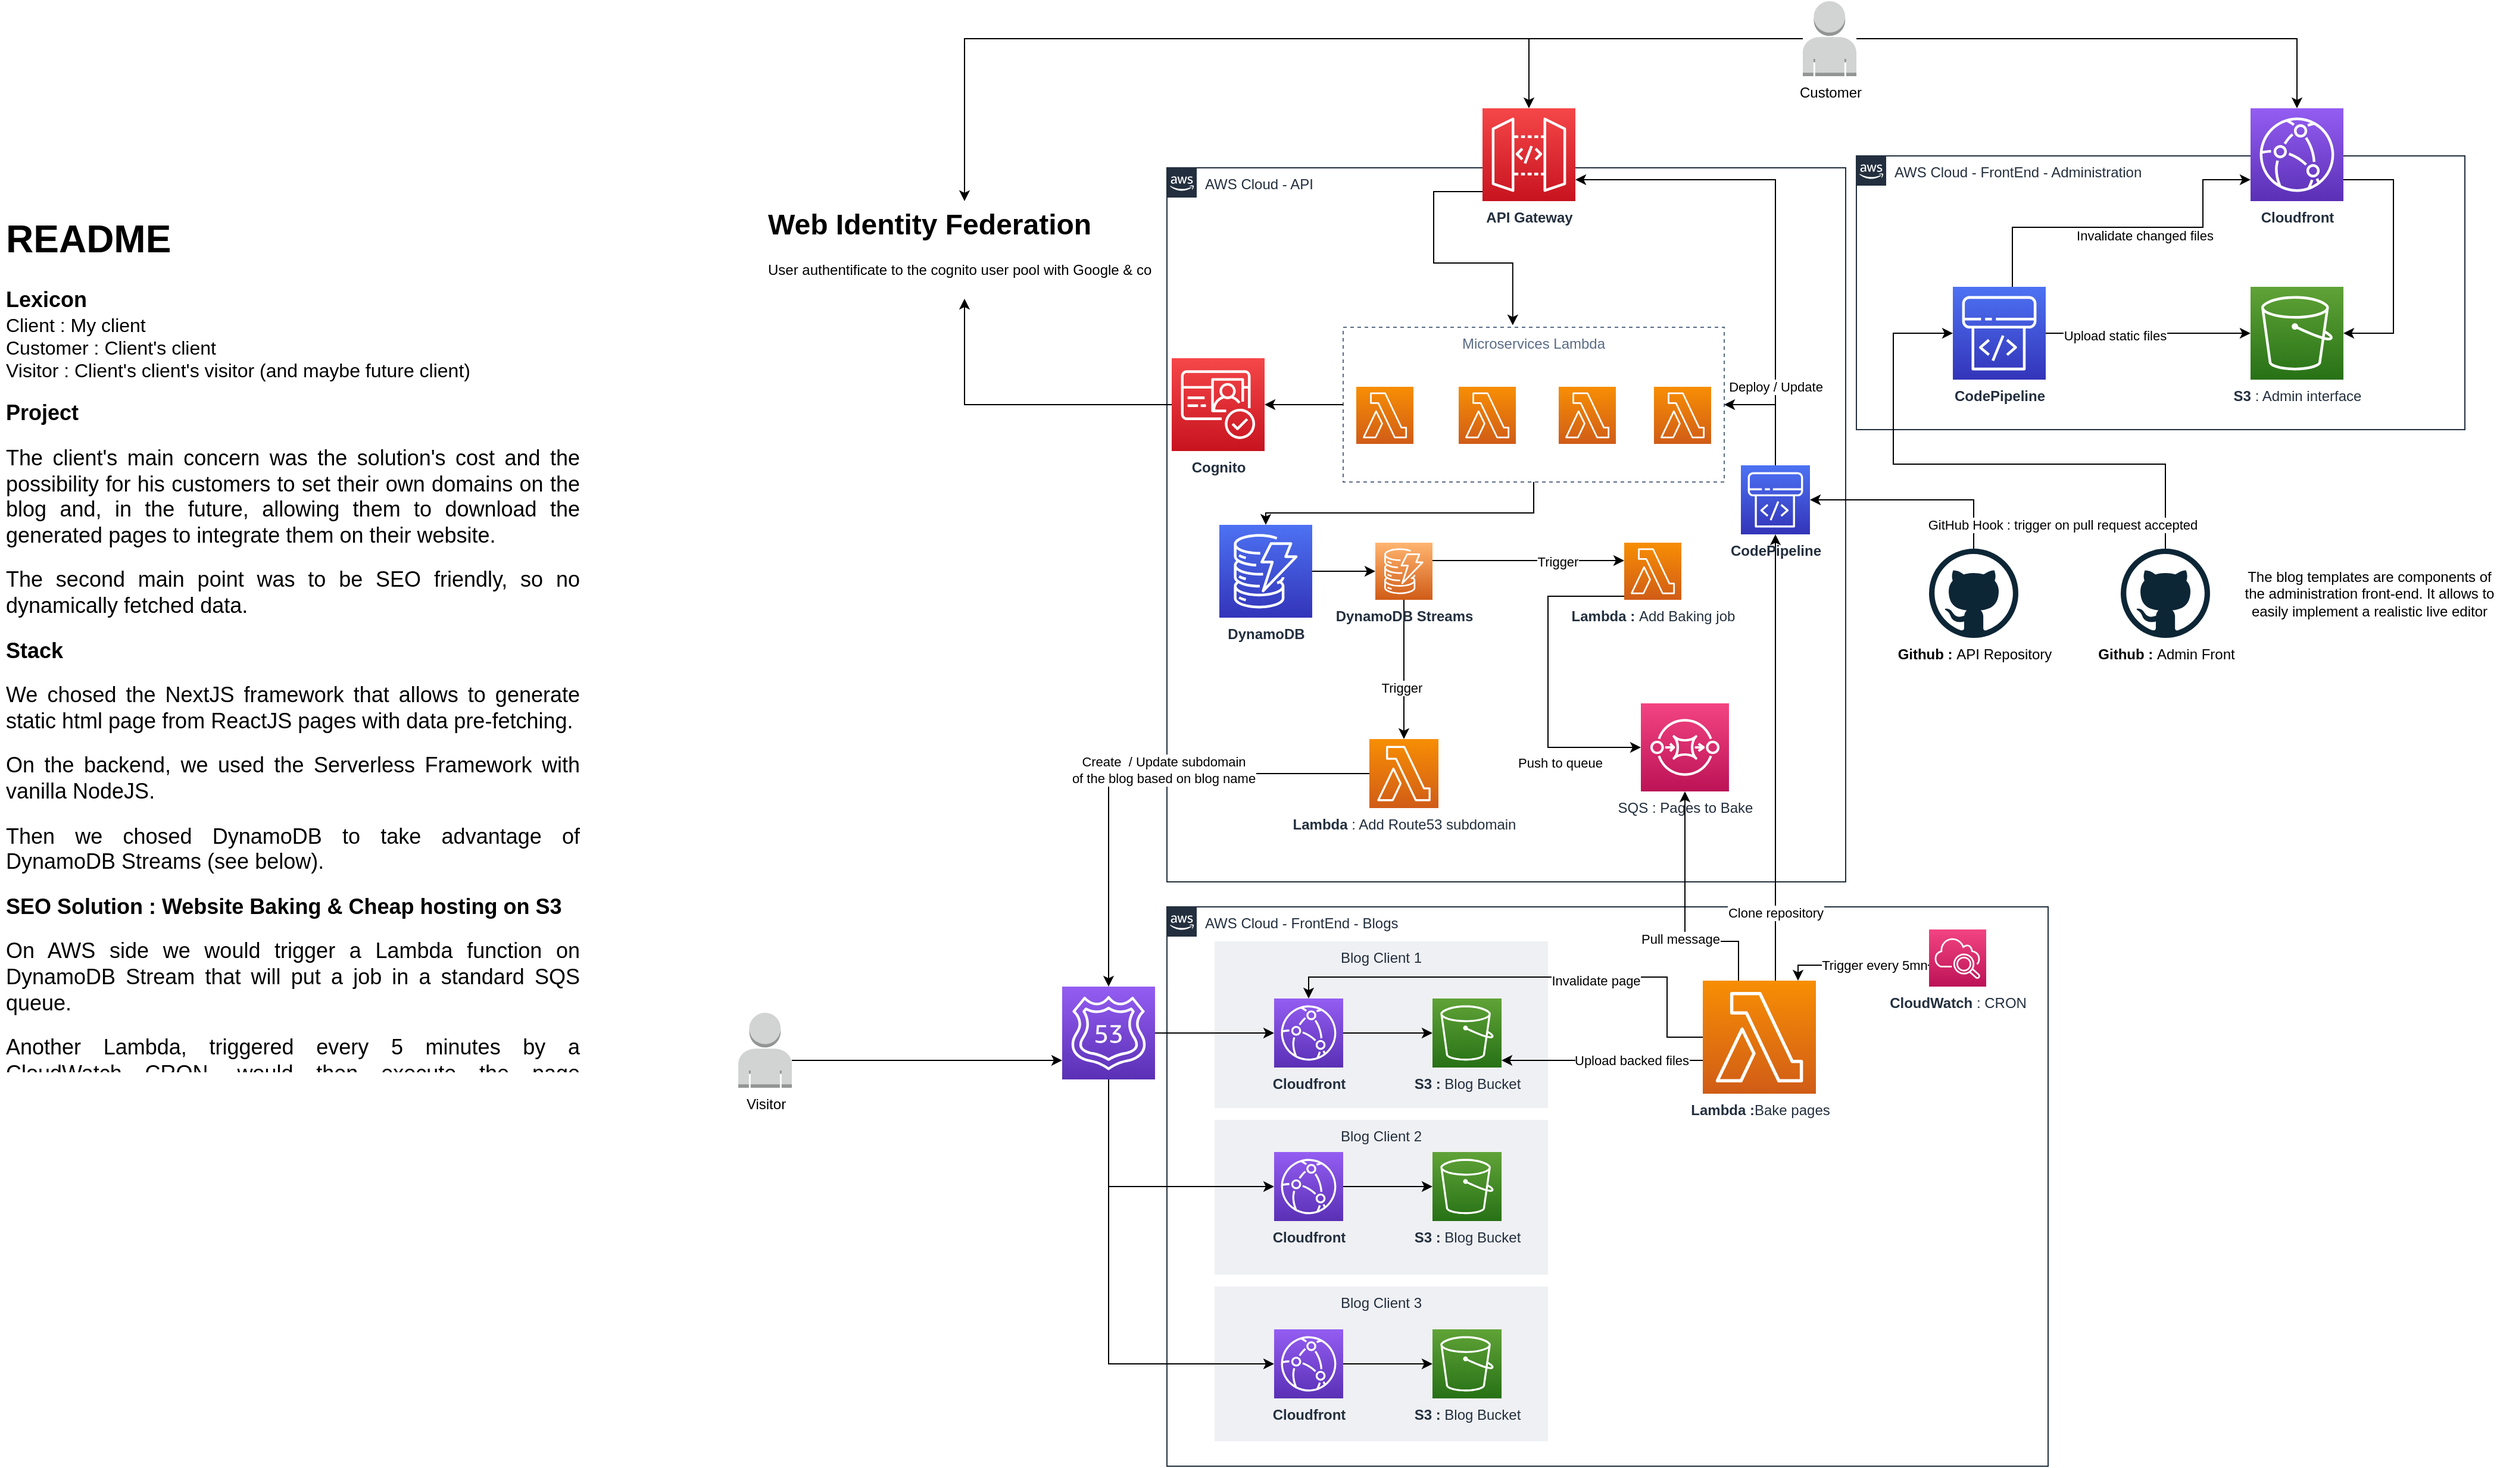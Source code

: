 <mxfile version="13.10.4" type="github">
  <diagram id="Ht1M8jgEwFfnCIfOTk4-" name="Page-1">
    <mxGraphModel dx="2240" dy="573" grid="1" gridSize="10" guides="1" tooltips="1" connect="1" arrows="1" fold="1" page="1" pageScale="1" pageWidth="1169" pageHeight="827" math="0" shadow="0">
      <root>
        <mxCell id="0" />
        <mxCell id="1" parent="0" />
        <mxCell id="oRE_mYbqo-P45fYyQHj--4" value="AWS Cloud - FrontEnd - Blogs" style="points=[[0,0],[0.25,0],[0.5,0],[0.75,0],[1,0],[1,0.25],[1,0.5],[1,0.75],[1,1],[0.75,1],[0.5,1],[0.25,1],[0,1],[0,0.75],[0,0.5],[0,0.25]];outlineConnect=0;gradientColor=none;html=1;whiteSpace=wrap;fontSize=12;fontStyle=0;shape=mxgraph.aws4.group;grIcon=mxgraph.aws4.group_aws_cloud_alt;strokeColor=#232F3E;fillColor=none;verticalAlign=top;align=left;spacingLeft=30;fontColor=#232F3E;dashed=0;" vertex="1" parent="1">
          <mxGeometry x="590" y="771" width="740" height="470" as="geometry" />
        </mxCell>
        <mxCell id="oRE_mYbqo-P45fYyQHj--59" value="Blog Client 1" style="fillColor=#EFF0F3;strokeColor=none;dashed=0;verticalAlign=top;fontStyle=0;fontColor=#232F3D;" vertex="1" parent="1">
          <mxGeometry x="630" y="800" width="280" height="140" as="geometry" />
        </mxCell>
        <mxCell id="oRE_mYbqo-P45fYyQHj--61" value="Blog Client 2" style="fillColor=#EFF0F3;strokeColor=none;dashed=0;verticalAlign=top;fontStyle=0;fontColor=#232F3D;" vertex="1" parent="1">
          <mxGeometry x="630" y="950" width="280" height="130" as="geometry" />
        </mxCell>
        <mxCell id="oRE_mYbqo-P45fYyQHj--62" value="Blog Client 3" style="fillColor=#EFF0F3;strokeColor=none;dashed=0;verticalAlign=top;fontStyle=0;fontColor=#232F3D;" vertex="1" parent="1">
          <mxGeometry x="630" y="1090" width="280" height="130" as="geometry" />
        </mxCell>
        <mxCell id="oRE_mYbqo-P45fYyQHj--1" value="&lt;h1 align=&quot;justify&quot;&gt;README&lt;/h1&gt;&lt;div&gt;&lt;font style=&quot;font-size: 18px&quot;&gt;&lt;b&gt;Lexicon&lt;/b&gt;&lt;/font&gt;&lt;/div&gt;&lt;div&gt;&lt;font size=&quot;3&quot;&gt;Client : My client&lt;/font&gt;&lt;/div&gt;&lt;div&gt;&lt;font size=&quot;3&quot;&gt;Customer : Client&#39;s client&lt;/font&gt;&lt;/div&gt;&lt;div&gt;&lt;font size=&quot;3&quot;&gt;Visitor : Client&#39;s client&#39;s visitor (and maybe future client)&lt;/font&gt;&lt;br&gt;&lt;/div&gt;&lt;p align=&quot;justify&quot;&gt;&lt;font style=&quot;font-size: 18px&quot;&gt;&lt;b&gt;Project&lt;/b&gt;&lt;br&gt;&lt;/font&gt;&lt;/p&gt;&lt;p align=&quot;justify&quot;&gt;&lt;font style=&quot;font-size: 18px&quot;&gt;The client&#39;s main concern was the solution&#39;s cost and the &lt;font style=&quot;font-size: 18px&quot;&gt;possibility for his customers to set their own domains on the blog and, in the future, allowing them to download the generated pages to integrate them on their website.&lt;/font&gt;&lt;/font&gt;&lt;/p&gt;&lt;p align=&quot;justify&quot;&gt;&lt;font style=&quot;font-size: 18px&quot;&gt;&lt;font style=&quot;font-size: 18px&quot;&gt;The second main point was to be SEO friendly, so no dynamically fetched data.&lt;br&gt;&lt;/font&gt;&lt;/font&gt;&lt;/p&gt;&lt;p align=&quot;justify&quot;&gt;&lt;b&gt;&lt;font style=&quot;font-size: 18px&quot;&gt;&lt;font style=&quot;font-size: 18px&quot;&gt;Stack&lt;br&gt;&lt;/font&gt;&lt;/font&gt;&lt;/b&gt;&lt;/p&gt;&lt;p align=&quot;justify&quot;&gt;&lt;font style=&quot;font-size: 18px&quot;&gt;&lt;font style=&quot;font-size: 18px&quot;&gt;We chosed the NextJS framework that allows to generate static html page from ReactJS pages with data pre-fetching. &lt;br&gt;&lt;/font&gt;&lt;/font&gt;&lt;/p&gt;&lt;p align=&quot;justify&quot;&gt;&lt;font style=&quot;font-size: 18px&quot;&gt;&lt;font style=&quot;font-size: 18px&quot;&gt;On the backend, we used the Serverless Framework with vanilla NodeJS. &lt;br&gt;&lt;/font&gt;&lt;/font&gt;&lt;/p&gt;&lt;p align=&quot;justify&quot;&gt;&lt;font style=&quot;font-size: 18px&quot;&gt;&lt;font style=&quot;font-size: 18px&quot;&gt;Then we chosed DynamoDB to take advantage of DynamoDB Streams (see below).&lt;br&gt;&lt;/font&gt;&lt;/font&gt;&lt;/p&gt;&lt;p align=&quot;justify&quot;&gt;&lt;font style=&quot;font-size: 18px&quot;&gt;&lt;font style=&quot;font-size: 18px&quot;&gt;&lt;b&gt;SEO Solution : Website Baking&lt;/b&gt; &lt;b&gt;&amp;amp; Cheap hosting on S3&lt;/b&gt;&lt;br&gt;&lt;/font&gt;&lt;/font&gt;&lt;/p&gt;&lt;p align=&quot;justify&quot;&gt;&lt;font style=&quot;font-size: 18px&quot;&gt;&lt;font style=&quot;font-size: 18px&quot;&gt;On AWS side we would trigger a Lambda function on DynamoDB Stream that will put a job in a standard SQS queue.&amp;nbsp; &lt;br&gt;&lt;/font&gt;&lt;/font&gt;&lt;/p&gt;&lt;p align=&quot;justify&quot;&gt;&lt;font style=&quot;font-size: 18px&quot;&gt;&lt;font style=&quot;font-size: 18px&quot;&gt;Another Lambda, triggered every 5 minutes by a CloudWatch CRON, would then execute the page compilation, upload on S3 the result and then invalidate CloudFront for the concerned page.&lt;br&gt;&lt;/font&gt;&lt;/font&gt;&lt;/p&gt;" style="text;html=1;strokeColor=none;fillColor=none;spacing=5;spacingTop=-20;whiteSpace=wrap;overflow=hidden;rounded=0;fontSize=16;" vertex="1" parent="1">
          <mxGeometry x="-390" y="180" width="490" height="730" as="geometry" />
        </mxCell>
        <mxCell id="oRE_mYbqo-P45fYyQHj--2" value="AWS Cloud - API" style="points=[[0,0],[0.25,0],[0.5,0],[0.75,0],[1,0],[1,0.25],[1,0.5],[1,0.75],[1,1],[0.75,1],[0.5,1],[0.25,1],[0,1],[0,0.75],[0,0.5],[0,0.25]];outlineConnect=0;gradientColor=none;html=1;whiteSpace=wrap;fontSize=12;fontStyle=0;shape=mxgraph.aws4.group;grIcon=mxgraph.aws4.group_aws_cloud_alt;strokeColor=#232F3E;fillColor=none;verticalAlign=top;align=left;spacingLeft=30;fontColor=#232F3E;dashed=0;" vertex="1" parent="1">
          <mxGeometry x="590" y="150" width="570" height="600" as="geometry" />
        </mxCell>
        <mxCell id="oRE_mYbqo-P45fYyQHj--5" value="AWS Cloud - FrontEnd - Administration" style="points=[[0,0],[0.25,0],[0.5,0],[0.75,0],[1,0],[1,0.25],[1,0.5],[1,0.75],[1,1],[0.75,1],[0.5,1],[0.25,1],[0,1],[0,0.75],[0,0.5],[0,0.25]];outlineConnect=0;gradientColor=none;html=1;whiteSpace=wrap;fontSize=12;fontStyle=0;shape=mxgraph.aws4.group;grIcon=mxgraph.aws4.group_aws_cloud_alt;strokeColor=#232F3E;fillColor=none;verticalAlign=top;align=left;spacingLeft=30;fontColor=#232F3E;dashed=0;" vertex="1" parent="1">
          <mxGeometry x="1169" y="140" width="511" height="230" as="geometry" />
        </mxCell>
        <mxCell id="oRE_mYbqo-P45fYyQHj--25" style="edgeStyle=orthogonalEdgeStyle;rounded=0;orthogonalLoop=1;jettySize=auto;html=1;" edge="1" parent="1" source="oRE_mYbqo-P45fYyQHj--7" target="oRE_mYbqo-P45fYyQHj--15">
          <mxGeometry relative="1" as="geometry" />
        </mxCell>
        <mxCell id="oRE_mYbqo-P45fYyQHj--35" style="edgeStyle=orthogonalEdgeStyle;rounded=0;orthogonalLoop=1;jettySize=auto;html=1;" edge="1" parent="1" source="oRE_mYbqo-P45fYyQHj--7" target="oRE_mYbqo-P45fYyQHj--32">
          <mxGeometry relative="1" as="geometry" />
        </mxCell>
        <mxCell id="oRE_mYbqo-P45fYyQHj--40" style="edgeStyle=orthogonalEdgeStyle;rounded=0;orthogonalLoop=1;jettySize=auto;html=1;" edge="1" parent="1" source="oRE_mYbqo-P45fYyQHj--7" target="oRE_mYbqo-P45fYyQHj--38">
          <mxGeometry relative="1" as="geometry" />
        </mxCell>
        <mxCell id="oRE_mYbqo-P45fYyQHj--7" value="Customer" style="outlineConnect=0;dashed=0;verticalLabelPosition=bottom;verticalAlign=top;align=center;html=1;shape=mxgraph.aws3.user;fillColor=#D2D3D3;gradientColor=none;" vertex="1" parent="1">
          <mxGeometry x="1124" y="10" width="45" height="63" as="geometry" />
        </mxCell>
        <mxCell id="oRE_mYbqo-P45fYyQHj--71" style="edgeStyle=orthogonalEdgeStyle;rounded=0;orthogonalLoop=1;jettySize=auto;html=1;" edge="1" parent="1" source="oRE_mYbqo-P45fYyQHj--8" target="oRE_mYbqo-P45fYyQHj--70">
          <mxGeometry relative="1" as="geometry">
            <Array as="points">
              <mxPoint x="282" y="900" />
              <mxPoint x="459" y="900" />
            </Array>
          </mxGeometry>
        </mxCell>
        <mxCell id="oRE_mYbqo-P45fYyQHj--8" value="Visitor" style="outlineConnect=0;dashed=0;verticalLabelPosition=bottom;verticalAlign=top;align=center;html=1;shape=mxgraph.aws3.user;fillColor=#D2D3D3;gradientColor=none;" vertex="1" parent="1">
          <mxGeometry x="230" y="860" width="45" height="63" as="geometry" />
        </mxCell>
        <mxCell id="oRE_mYbqo-P45fYyQHj--64" style="edgeStyle=orthogonalEdgeStyle;rounded=0;orthogonalLoop=1;jettySize=auto;html=1;" edge="1" parent="1" source="oRE_mYbqo-P45fYyQHj--11" target="oRE_mYbqo-P45fYyQHj--63">
          <mxGeometry relative="1" as="geometry">
            <Array as="points">
              <mxPoint x="1267" y="429" />
            </Array>
          </mxGeometry>
        </mxCell>
        <mxCell id="oRE_mYbqo-P45fYyQHj--11" value="&lt;b&gt;Github : &lt;/b&gt;API Repository" style="dashed=0;outlineConnect=0;html=1;align=center;labelPosition=center;verticalLabelPosition=bottom;verticalAlign=top;shape=mxgraph.weblogos.github" vertex="1" parent="1">
          <mxGeometry x="1230" y="470" width="75" height="75" as="geometry" />
        </mxCell>
        <mxCell id="oRE_mYbqo-P45fYyQHj--17" style="edgeStyle=orthogonalEdgeStyle;rounded=0;orthogonalLoop=1;jettySize=auto;html=1;" edge="1" parent="1" source="oRE_mYbqo-P45fYyQHj--12" target="oRE_mYbqo-P45fYyQHj--16">
          <mxGeometry relative="1" as="geometry">
            <Array as="points">
              <mxPoint x="1429" y="399" />
              <mxPoint x="1200" y="399" />
              <mxPoint x="1200" y="289" />
            </Array>
          </mxGeometry>
        </mxCell>
        <mxCell id="oRE_mYbqo-P45fYyQHj--18" value="GitHub Hook : trigger on pull request accepted" style="edgeLabel;html=1;align=center;verticalAlign=middle;resizable=0;points=[];" vertex="1" connectable="0" parent="oRE_mYbqo-P45fYyQHj--17">
          <mxGeometry x="-0.501" y="2" relative="1" as="geometry">
            <mxPoint x="-43.29" y="49" as="offset" />
          </mxGeometry>
        </mxCell>
        <mxCell id="oRE_mYbqo-P45fYyQHj--12" value="&lt;b&gt;Github : &lt;/b&gt;Admin Front" style="dashed=0;outlineConnect=0;html=1;align=center;labelPosition=center;verticalLabelPosition=bottom;verticalAlign=top;shape=mxgraph.weblogos.github" vertex="1" parent="1">
          <mxGeometry x="1391" y="470" width="75" height="75" as="geometry" />
        </mxCell>
        <mxCell id="oRE_mYbqo-P45fYyQHj--13" value="The blog templates are components of the administration front-end. It allows to easily implement a realistic live editor" style="text;html=1;strokeColor=none;fillColor=none;align=center;verticalAlign=middle;whiteSpace=wrap;rounded=0;" vertex="1" parent="1">
          <mxGeometry x="1491" y="497.5" width="217.5" height="20" as="geometry" />
        </mxCell>
        <mxCell id="oRE_mYbqo-P45fYyQHj--14" value="&lt;b&gt;S3 &lt;/b&gt;: Admin interface" style="outlineConnect=0;fontColor=#232F3E;gradientColor=#60A337;gradientDirection=north;fillColor=#277116;strokeColor=#ffffff;dashed=0;verticalLabelPosition=bottom;verticalAlign=top;align=center;html=1;fontSize=12;fontStyle=0;aspect=fixed;shape=mxgraph.aws4.resourceIcon;resIcon=mxgraph.aws4.s3;" vertex="1" parent="1">
          <mxGeometry x="1500" y="250" width="78" height="78" as="geometry" />
        </mxCell>
        <mxCell id="oRE_mYbqo-P45fYyQHj--21" style="edgeStyle=orthogonalEdgeStyle;rounded=0;orthogonalLoop=1;jettySize=auto;html=1;" edge="1" parent="1" source="oRE_mYbqo-P45fYyQHj--15" target="oRE_mYbqo-P45fYyQHj--14">
          <mxGeometry relative="1" as="geometry">
            <Array as="points">
              <mxPoint x="1620" y="160" />
              <mxPoint x="1620" y="289" />
            </Array>
          </mxGeometry>
        </mxCell>
        <mxCell id="oRE_mYbqo-P45fYyQHj--15" value="&lt;b&gt;Cloudfront&lt;/b&gt;" style="outlineConnect=0;fontColor=#232F3E;gradientColor=#945DF2;gradientDirection=north;fillColor=#5A30B5;strokeColor=#ffffff;dashed=0;verticalLabelPosition=bottom;verticalAlign=top;align=center;html=1;fontSize=12;fontStyle=0;aspect=fixed;shape=mxgraph.aws4.resourceIcon;resIcon=mxgraph.aws4.cloudfront;" vertex="1" parent="1">
          <mxGeometry x="1500" y="100" width="78" height="78" as="geometry" />
        </mxCell>
        <mxCell id="oRE_mYbqo-P45fYyQHj--19" style="edgeStyle=orthogonalEdgeStyle;rounded=0;orthogonalLoop=1;jettySize=auto;html=1;" edge="1" parent="1" source="oRE_mYbqo-P45fYyQHj--16" target="oRE_mYbqo-P45fYyQHj--14">
          <mxGeometry relative="1" as="geometry" />
        </mxCell>
        <mxCell id="oRE_mYbqo-P45fYyQHj--22" value="Upload static files" style="edgeLabel;html=1;align=center;verticalAlign=middle;resizable=0;points=[];" vertex="1" connectable="0" parent="oRE_mYbqo-P45fYyQHj--19">
          <mxGeometry x="-0.334" y="-2" relative="1" as="geometry">
            <mxPoint as="offset" />
          </mxGeometry>
        </mxCell>
        <mxCell id="oRE_mYbqo-P45fYyQHj--23" style="edgeStyle=orthogonalEdgeStyle;rounded=0;orthogonalLoop=1;jettySize=auto;html=1;" edge="1" parent="1" source="oRE_mYbqo-P45fYyQHj--16" target="oRE_mYbqo-P45fYyQHj--15">
          <mxGeometry relative="1" as="geometry">
            <Array as="points">
              <mxPoint x="1300" y="200" />
              <mxPoint x="1460" y="200" />
              <mxPoint x="1460" y="160" />
            </Array>
          </mxGeometry>
        </mxCell>
        <mxCell id="oRE_mYbqo-P45fYyQHj--24" value="Invalidate changed files" style="edgeLabel;html=1;align=center;verticalAlign=middle;resizable=0;points=[];" vertex="1" connectable="0" parent="oRE_mYbqo-P45fYyQHj--23">
          <mxGeometry x="0.11" y="-7" relative="1" as="geometry">
            <mxPoint as="offset" />
          </mxGeometry>
        </mxCell>
        <mxCell id="oRE_mYbqo-P45fYyQHj--16" value="&lt;b&gt;CodePipeline&lt;/b&gt;" style="outlineConnect=0;fontColor=#232F3E;gradientColor=#4D72F3;gradientDirection=north;fillColor=#3334B9;strokeColor=#ffffff;dashed=0;verticalLabelPosition=bottom;verticalAlign=top;align=center;html=1;fontSize=12;fontStyle=0;aspect=fixed;shape=mxgraph.aws4.resourceIcon;resIcon=mxgraph.aws4.codepipeline;" vertex="1" parent="1">
          <mxGeometry x="1250" y="250" width="78" height="78" as="geometry" />
        </mxCell>
        <mxCell id="oRE_mYbqo-P45fYyQHj--34" style="edgeStyle=orthogonalEdgeStyle;rounded=0;orthogonalLoop=1;jettySize=auto;html=1;entryX=0.445;entryY=-0.013;entryDx=0;entryDy=0;entryPerimeter=0;" edge="1" parent="1" source="oRE_mYbqo-P45fYyQHj--32" target="oRE_mYbqo-P45fYyQHj--27">
          <mxGeometry relative="1" as="geometry">
            <mxPoint x="894.0" y="270" as="targetPoint" />
            <Array as="points">
              <mxPoint x="814" y="170" />
              <mxPoint x="814" y="230" />
              <mxPoint x="880" y="230" />
            </Array>
          </mxGeometry>
        </mxCell>
        <mxCell id="oRE_mYbqo-P45fYyQHj--32" value="&lt;b&gt;API Gateway&lt;br&gt;&lt;/b&gt;" style="outlineConnect=0;fontColor=#232F3E;gradientColor=#F54749;gradientDirection=north;fillColor=#C7131F;strokeColor=#ffffff;dashed=0;verticalLabelPosition=bottom;verticalAlign=top;align=center;html=1;fontSize=12;fontStyle=0;aspect=fixed;shape=mxgraph.aws4.resourceIcon;resIcon=mxgraph.aws4.api_gateway;" vertex="1" parent="1">
          <mxGeometry x="855" y="100" width="78" height="78" as="geometry" />
        </mxCell>
        <mxCell id="oRE_mYbqo-P45fYyQHj--33" value="" style="group" vertex="1" connectable="0" parent="1">
          <mxGeometry x="738" y="284" width="320" height="130" as="geometry" />
        </mxCell>
        <mxCell id="oRE_mYbqo-P45fYyQHj--27" value="Microservices Lambda" style="fillColor=none;strokeColor=#5A6C86;dashed=1;verticalAlign=top;fontStyle=0;fontColor=#5A6C86;" vertex="1" parent="oRE_mYbqo-P45fYyQHj--33">
          <mxGeometry width="320" height="130" as="geometry" />
        </mxCell>
        <mxCell id="oRE_mYbqo-P45fYyQHj--28" value="" style="outlineConnect=0;fontColor=#232F3E;gradientColor=#F78E04;gradientDirection=north;fillColor=#D05C17;strokeColor=#ffffff;dashed=0;verticalLabelPosition=bottom;verticalAlign=top;align=center;html=1;fontSize=12;fontStyle=0;aspect=fixed;shape=mxgraph.aws4.resourceIcon;resIcon=mxgraph.aws4.lambda;" vertex="1" parent="oRE_mYbqo-P45fYyQHj--33">
          <mxGeometry x="11" y="50" width="48" height="48" as="geometry" />
        </mxCell>
        <mxCell id="oRE_mYbqo-P45fYyQHj--29" value="" style="outlineConnect=0;fontColor=#232F3E;gradientColor=#F78E04;gradientDirection=north;fillColor=#D05C17;strokeColor=#ffffff;dashed=0;verticalLabelPosition=bottom;verticalAlign=top;align=center;html=1;fontSize=12;fontStyle=0;aspect=fixed;shape=mxgraph.aws4.resourceIcon;resIcon=mxgraph.aws4.lambda;" vertex="1" parent="oRE_mYbqo-P45fYyQHj--33">
          <mxGeometry x="97" y="50" width="48" height="48" as="geometry" />
        </mxCell>
        <mxCell id="oRE_mYbqo-P45fYyQHj--30" value="" style="outlineConnect=0;fontColor=#232F3E;gradientColor=#F78E04;gradientDirection=north;fillColor=#D05C17;strokeColor=#ffffff;dashed=0;verticalLabelPosition=bottom;verticalAlign=top;align=center;html=1;fontSize=12;fontStyle=0;aspect=fixed;shape=mxgraph.aws4.resourceIcon;resIcon=mxgraph.aws4.lambda;" vertex="1" parent="oRE_mYbqo-P45fYyQHj--33">
          <mxGeometry x="181" y="50" width="48" height="48" as="geometry" />
        </mxCell>
        <mxCell id="oRE_mYbqo-P45fYyQHj--31" value="" style="outlineConnect=0;fontColor=#232F3E;gradientColor=#F78E04;gradientDirection=north;fillColor=#D05C17;strokeColor=#ffffff;dashed=0;verticalLabelPosition=bottom;verticalAlign=top;align=center;html=1;fontSize=12;fontStyle=0;aspect=fixed;shape=mxgraph.aws4.resourceIcon;resIcon=mxgraph.aws4.lambda;" vertex="1" parent="oRE_mYbqo-P45fYyQHj--33">
          <mxGeometry x="261" y="50" width="48" height="48" as="geometry" />
        </mxCell>
        <mxCell id="oRE_mYbqo-P45fYyQHj--39" style="edgeStyle=orthogonalEdgeStyle;rounded=0;orthogonalLoop=1;jettySize=auto;html=1;" edge="1" parent="1" source="oRE_mYbqo-P45fYyQHj--36" target="oRE_mYbqo-P45fYyQHj--38">
          <mxGeometry relative="1" as="geometry" />
        </mxCell>
        <mxCell id="oRE_mYbqo-P45fYyQHj--36" value="&lt;b&gt;Cognito&lt;/b&gt;" style="outlineConnect=0;fontColor=#232F3E;gradientColor=#F54749;gradientDirection=north;fillColor=#C7131F;strokeColor=#ffffff;dashed=0;verticalLabelPosition=bottom;verticalAlign=top;align=center;html=1;fontSize=12;fontStyle=0;aspect=fixed;shape=mxgraph.aws4.resourceIcon;resIcon=mxgraph.aws4.cognito;" vertex="1" parent="1">
          <mxGeometry x="594" y="310" width="78" height="78" as="geometry" />
        </mxCell>
        <mxCell id="oRE_mYbqo-P45fYyQHj--37" style="edgeStyle=orthogonalEdgeStyle;rounded=0;orthogonalLoop=1;jettySize=auto;html=1;" edge="1" parent="1" source="oRE_mYbqo-P45fYyQHj--27" target="oRE_mYbqo-P45fYyQHj--36">
          <mxGeometry relative="1" as="geometry" />
        </mxCell>
        <mxCell id="oRE_mYbqo-P45fYyQHj--38" value="&lt;h1&gt;Web Identity Federation&lt;br&gt;&lt;/h1&gt;&lt;p&gt;User authentificate to the cognito user pool with Google &amp;amp; co&lt;br&gt;&lt;/p&gt;" style="text;html=1;strokeColor=none;fillColor=none;spacing=5;spacingTop=-20;whiteSpace=wrap;overflow=hidden;rounded=0;" vertex="1" parent="1">
          <mxGeometry x="250" y="178" width="340" height="82" as="geometry" />
        </mxCell>
        <mxCell id="oRE_mYbqo-P45fYyQHj--44" style="edgeStyle=orthogonalEdgeStyle;rounded=0;orthogonalLoop=1;jettySize=auto;html=1;" edge="1" parent="1" source="oRE_mYbqo-P45fYyQHj--41" target="oRE_mYbqo-P45fYyQHj--42">
          <mxGeometry relative="1" as="geometry" />
        </mxCell>
        <mxCell id="oRE_mYbqo-P45fYyQHj--41" value="&lt;b&gt;DynamoDB&lt;/b&gt;" style="outlineConnect=0;fontColor=#232F3E;gradientColor=#4D72F3;gradientDirection=north;fillColor=#3334B9;strokeColor=#ffffff;dashed=0;verticalLabelPosition=bottom;verticalAlign=top;align=center;html=1;fontSize=12;fontStyle=0;aspect=fixed;shape=mxgraph.aws4.resourceIcon;resIcon=mxgraph.aws4.dynamodb;" vertex="1" parent="1">
          <mxGeometry x="634" y="450" width="78" height="78" as="geometry" />
        </mxCell>
        <mxCell id="oRE_mYbqo-P45fYyQHj--46" style="edgeStyle=orthogonalEdgeStyle;rounded=0;orthogonalLoop=1;jettySize=auto;html=1;" edge="1" parent="1" source="oRE_mYbqo-P45fYyQHj--42" target="oRE_mYbqo-P45fYyQHj--45">
          <mxGeometry relative="1" as="geometry">
            <Array as="points">
              <mxPoint x="944" y="480" />
              <mxPoint x="944" y="480" />
            </Array>
          </mxGeometry>
        </mxCell>
        <mxCell id="oRE_mYbqo-P45fYyQHj--49" value="Trigger" style="edgeLabel;html=1;align=center;verticalAlign=middle;resizable=0;points=[];" vertex="1" connectable="0" parent="oRE_mYbqo-P45fYyQHj--46">
          <mxGeometry x="0.285" y="-1" relative="1" as="geometry">
            <mxPoint x="1" as="offset" />
          </mxGeometry>
        </mxCell>
        <mxCell id="oRE_mYbqo-P45fYyQHj--72" style="edgeStyle=orthogonalEdgeStyle;rounded=0;orthogonalLoop=1;jettySize=auto;html=1;" edge="1" parent="1" source="oRE_mYbqo-P45fYyQHj--42" target="oRE_mYbqo-P45fYyQHj--69">
          <mxGeometry relative="1" as="geometry">
            <Array as="points">
              <mxPoint x="789" y="590" />
              <mxPoint x="789" y="590" />
            </Array>
          </mxGeometry>
        </mxCell>
        <mxCell id="oRE_mYbqo-P45fYyQHj--73" value="Trigger" style="edgeLabel;html=1;align=center;verticalAlign=middle;resizable=0;points=[];" vertex="1" connectable="0" parent="oRE_mYbqo-P45fYyQHj--72">
          <mxGeometry x="0.259" y="-2" relative="1" as="geometry">
            <mxPoint as="offset" />
          </mxGeometry>
        </mxCell>
        <mxCell id="oRE_mYbqo-P45fYyQHj--42" value="&lt;b&gt;DynamoDB Streams&lt;br&gt;&lt;/b&gt;" style="outlineConnect=0;fontColor=#232F3E;gradientDirection=north;strokeColor=#ffffff;dashed=0;verticalLabelPosition=bottom;verticalAlign=top;align=center;html=1;fontSize=12;fontStyle=0;aspect=fixed;shape=mxgraph.aws4.resourceIcon;resIcon=mxgraph.aws4.dynamodb;gradientColor=#FFB570;fillColor=#D05C17;" vertex="1" parent="1">
          <mxGeometry x="765" y="465" width="48" height="48" as="geometry" />
        </mxCell>
        <mxCell id="oRE_mYbqo-P45fYyQHj--43" style="edgeStyle=orthogonalEdgeStyle;rounded=0;orthogonalLoop=1;jettySize=auto;html=1;" edge="1" parent="1" source="oRE_mYbqo-P45fYyQHj--27" target="oRE_mYbqo-P45fYyQHj--41">
          <mxGeometry relative="1" as="geometry">
            <Array as="points">
              <mxPoint x="898" y="440" />
              <mxPoint x="673" y="440" />
            </Array>
          </mxGeometry>
        </mxCell>
        <mxCell id="oRE_mYbqo-P45fYyQHj--51" style="edgeStyle=orthogonalEdgeStyle;rounded=0;orthogonalLoop=1;jettySize=auto;html=1;" edge="1" parent="1" source="oRE_mYbqo-P45fYyQHj--45" target="oRE_mYbqo-P45fYyQHj--50">
          <mxGeometry relative="1" as="geometry">
            <mxPoint x="1065" y="543.5" as="sourcePoint" />
            <mxPoint x="1282" y="724.5" as="targetPoint" />
            <Array as="points">
              <mxPoint x="910" y="510" />
              <mxPoint x="910" y="637" />
            </Array>
          </mxGeometry>
        </mxCell>
        <mxCell id="oRE_mYbqo-P45fYyQHj--52" value="Push to queue" style="edgeLabel;html=1;align=center;verticalAlign=middle;resizable=0;points=[];" vertex="1" connectable="0" parent="oRE_mYbqo-P45fYyQHj--51">
          <mxGeometry x="-0.213" y="2" relative="1" as="geometry">
            <mxPoint x="8" y="98.06" as="offset" />
          </mxGeometry>
        </mxCell>
        <mxCell id="oRE_mYbqo-P45fYyQHj--45" value="&lt;b&gt;Lambda : &lt;/b&gt;Add Baking job" style="outlineConnect=0;fontColor=#232F3E;gradientColor=#F78E04;gradientDirection=north;fillColor=#D05C17;strokeColor=#ffffff;dashed=0;verticalLabelPosition=bottom;verticalAlign=top;align=center;html=1;fontSize=12;fontStyle=0;aspect=fixed;shape=mxgraph.aws4.resourceIcon;resIcon=mxgraph.aws4.lambda;" vertex="1" parent="1">
          <mxGeometry x="974" y="465" width="48" height="48" as="geometry" />
        </mxCell>
        <mxCell id="oRE_mYbqo-P45fYyQHj--50" value="SQS : Pages to Bake" style="outlineConnect=0;fontColor=#232F3E;gradientColor=#F34482;gradientDirection=north;fillColor=#BC1356;strokeColor=#ffffff;dashed=0;verticalLabelPosition=bottom;verticalAlign=top;align=center;html=1;fontSize=12;fontStyle=0;aspect=fixed;shape=mxgraph.aws4.resourceIcon;resIcon=mxgraph.aws4.sqs;" vertex="1" parent="1">
          <mxGeometry x="988" y="600" width="74" height="74" as="geometry" />
        </mxCell>
        <mxCell id="oRE_mYbqo-P45fYyQHj--57" style="edgeStyle=orthogonalEdgeStyle;rounded=0;orthogonalLoop=1;jettySize=auto;html=1;" edge="1" parent="1" source="oRE_mYbqo-P45fYyQHj--53" target="oRE_mYbqo-P45fYyQHj--54">
          <mxGeometry relative="1" as="geometry">
            <Array as="points">
              <mxPoint x="1120" y="820" />
            </Array>
          </mxGeometry>
        </mxCell>
        <mxCell id="oRE_mYbqo-P45fYyQHj--58" value="Trigger every 5mn" style="edgeLabel;html=1;align=center;verticalAlign=middle;resizable=0;points=[];" vertex="1" connectable="0" parent="oRE_mYbqo-P45fYyQHj--57">
          <mxGeometry x="0.057" y="-3" relative="1" as="geometry">
            <mxPoint x="18.82" y="2.94" as="offset" />
          </mxGeometry>
        </mxCell>
        <mxCell id="oRE_mYbqo-P45fYyQHj--53" value="&lt;b&gt;CloudWatch &lt;/b&gt;: CRON" style="outlineConnect=0;fontColor=#232F3E;gradientColor=#F34482;gradientDirection=north;fillColor=#BC1356;strokeColor=#ffffff;dashed=0;verticalLabelPosition=bottom;verticalAlign=top;align=center;html=1;fontSize=12;fontStyle=0;aspect=fixed;shape=mxgraph.aws4.resourceIcon;resIcon=mxgraph.aws4.cloudwatch_2;" vertex="1" parent="1">
          <mxGeometry x="1230" y="790" width="48" height="48" as="geometry" />
        </mxCell>
        <mxCell id="oRE_mYbqo-P45fYyQHj--55" style="edgeStyle=orthogonalEdgeStyle;rounded=0;orthogonalLoop=1;jettySize=auto;html=1;" edge="1" parent="1" source="oRE_mYbqo-P45fYyQHj--54" target="oRE_mYbqo-P45fYyQHj--50">
          <mxGeometry relative="1" as="geometry">
            <Array as="points">
              <mxPoint x="1070" y="800" />
              <mxPoint x="1025" y="800" />
            </Array>
          </mxGeometry>
        </mxCell>
        <mxCell id="oRE_mYbqo-P45fYyQHj--56" value="Pull message" style="edgeLabel;html=1;align=center;verticalAlign=middle;resizable=0;points=[];" vertex="1" connectable="0" parent="oRE_mYbqo-P45fYyQHj--55">
          <mxGeometry x="-0.213" y="4" relative="1" as="geometry">
            <mxPoint as="offset" />
          </mxGeometry>
        </mxCell>
        <mxCell id="oRE_mYbqo-P45fYyQHj--76" style="edgeStyle=orthogonalEdgeStyle;rounded=0;orthogonalLoop=1;jettySize=auto;html=1;" edge="1" parent="1" source="oRE_mYbqo-P45fYyQHj--54" target="oRE_mYbqo-P45fYyQHj--63">
          <mxGeometry relative="1" as="geometry">
            <Array as="points">
              <mxPoint x="1101" y="680" />
              <mxPoint x="1101" y="680" />
            </Array>
          </mxGeometry>
        </mxCell>
        <mxCell id="oRE_mYbqo-P45fYyQHj--78" value="Clone repository" style="edgeLabel;html=1;align=center;verticalAlign=middle;resizable=0;points=[];" vertex="1" connectable="0" parent="oRE_mYbqo-P45fYyQHj--76">
          <mxGeometry x="-0.766" relative="1" as="geometry">
            <mxPoint y="-12.94" as="offset" />
          </mxGeometry>
        </mxCell>
        <mxCell id="oRE_mYbqo-P45fYyQHj--84" style="edgeStyle=orthogonalEdgeStyle;rounded=0;orthogonalLoop=1;jettySize=auto;html=1;" edge="1" parent="1" source="oRE_mYbqo-P45fYyQHj--54" target="oRE_mYbqo-P45fYyQHj--80">
          <mxGeometry relative="1" as="geometry">
            <Array as="points">
              <mxPoint x="1000" y="900" />
              <mxPoint x="1000" y="900" />
            </Array>
          </mxGeometry>
        </mxCell>
        <mxCell id="oRE_mYbqo-P45fYyQHj--85" value="Upload backed files" style="edgeLabel;html=1;align=center;verticalAlign=middle;resizable=0;points=[];" vertex="1" connectable="0" parent="oRE_mYbqo-P45fYyQHj--84">
          <mxGeometry x="-0.292" relative="1" as="geometry">
            <mxPoint as="offset" />
          </mxGeometry>
        </mxCell>
        <mxCell id="oRE_mYbqo-P45fYyQHj--86" style="edgeStyle=orthogonalEdgeStyle;rounded=0;orthogonalLoop=1;jettySize=auto;html=1;" edge="1" parent="1" source="oRE_mYbqo-P45fYyQHj--54" target="oRE_mYbqo-P45fYyQHj--81">
          <mxGeometry relative="1" as="geometry">
            <Array as="points">
              <mxPoint x="1010" y="881" />
              <mxPoint x="1010" y="830" />
              <mxPoint x="709" y="830" />
            </Array>
          </mxGeometry>
        </mxCell>
        <mxCell id="oRE_mYbqo-P45fYyQHj--87" value="Invalidate page" style="edgeLabel;html=1;align=center;verticalAlign=middle;resizable=0;points=[];" vertex="1" connectable="0" parent="oRE_mYbqo-P45fYyQHj--86">
          <mxGeometry x="-0.411" y="3" relative="1" as="geometry">
            <mxPoint x="-22.82" y="-0.06" as="offset" />
          </mxGeometry>
        </mxCell>
        <mxCell id="oRE_mYbqo-P45fYyQHj--54" value="&lt;b&gt;Lambda :&lt;/b&gt;Bake pages" style="outlineConnect=0;fontColor=#232F3E;gradientColor=#F78E04;gradientDirection=north;fillColor=#D05C17;strokeColor=#ffffff;dashed=0;verticalLabelPosition=bottom;verticalAlign=top;align=center;html=1;fontSize=12;fontStyle=0;aspect=fixed;shape=mxgraph.aws4.resourceIcon;resIcon=mxgraph.aws4.lambda;" vertex="1" parent="1">
          <mxGeometry x="1040" y="833" width="95" height="95" as="geometry" />
        </mxCell>
        <mxCell id="oRE_mYbqo-P45fYyQHj--66" style="edgeStyle=orthogonalEdgeStyle;rounded=0;orthogonalLoop=1;jettySize=auto;html=1;entryX=1;entryY=0.5;entryDx=0;entryDy=0;" edge="1" parent="1" source="oRE_mYbqo-P45fYyQHj--63" target="oRE_mYbqo-P45fYyQHj--27">
          <mxGeometry relative="1" as="geometry">
            <Array as="points">
              <mxPoint x="1101" y="349" />
            </Array>
          </mxGeometry>
        </mxCell>
        <mxCell id="oRE_mYbqo-P45fYyQHj--67" style="edgeStyle=orthogonalEdgeStyle;rounded=0;orthogonalLoop=1;jettySize=auto;html=1;" edge="1" parent="1" source="oRE_mYbqo-P45fYyQHj--63" target="oRE_mYbqo-P45fYyQHj--32">
          <mxGeometry relative="1" as="geometry">
            <Array as="points">
              <mxPoint x="1101" y="160" />
            </Array>
          </mxGeometry>
        </mxCell>
        <mxCell id="oRE_mYbqo-P45fYyQHj--68" value="Deploy / Update" style="edgeLabel;html=1;align=center;verticalAlign=middle;resizable=0;points=[];" vertex="1" connectable="0" parent="oRE_mYbqo-P45fYyQHj--67">
          <mxGeometry x="-0.284" y="1" relative="1" as="geometry">
            <mxPoint x="1" y="79.71" as="offset" />
          </mxGeometry>
        </mxCell>
        <mxCell id="oRE_mYbqo-P45fYyQHj--63" value="&lt;b&gt;CodePipeline&lt;/b&gt;" style="outlineConnect=0;fontColor=#232F3E;gradientColor=#4D72F3;gradientDirection=north;fillColor=#3334B9;strokeColor=#ffffff;dashed=0;verticalLabelPosition=bottom;verticalAlign=top;align=center;html=1;fontSize=12;fontStyle=0;aspect=fixed;shape=mxgraph.aws4.resourceIcon;resIcon=mxgraph.aws4.codepipeline;" vertex="1" parent="1">
          <mxGeometry x="1072" y="400" width="58" height="58" as="geometry" />
        </mxCell>
        <mxCell id="oRE_mYbqo-P45fYyQHj--74" style="edgeStyle=orthogonalEdgeStyle;rounded=0;orthogonalLoop=1;jettySize=auto;html=1;" edge="1" parent="1" source="oRE_mYbqo-P45fYyQHj--69" target="oRE_mYbqo-P45fYyQHj--70">
          <mxGeometry relative="1" as="geometry" />
        </mxCell>
        <mxCell id="oRE_mYbqo-P45fYyQHj--75" value="&lt;div&gt;Create&amp;nbsp; / Update subdomain &lt;br&gt;&lt;/div&gt;&lt;div&gt;of the blog based on blog name&lt;br&gt;&lt;/div&gt;" style="edgeLabel;html=1;align=center;verticalAlign=middle;resizable=0;points=[];" vertex="1" connectable="0" parent="oRE_mYbqo-P45fYyQHj--74">
          <mxGeometry x="-0.127" y="-3" relative="1" as="geometry">
            <mxPoint as="offset" />
          </mxGeometry>
        </mxCell>
        <mxCell id="oRE_mYbqo-P45fYyQHj--69" value="&lt;b&gt;Lambda &lt;/b&gt;: Add Route53 subdomain" style="outlineConnect=0;fontColor=#232F3E;gradientColor=#F78E04;gradientDirection=north;fillColor=#D05C17;strokeColor=#ffffff;dashed=0;verticalLabelPosition=bottom;verticalAlign=top;align=center;html=1;fontSize=12;fontStyle=0;aspect=fixed;shape=mxgraph.aws4.resourceIcon;resIcon=mxgraph.aws4.lambda;" vertex="1" parent="1">
          <mxGeometry x="760" y="630" width="58" height="58" as="geometry" />
        </mxCell>
        <mxCell id="oRE_mYbqo-P45fYyQHj--83" style="edgeStyle=orthogonalEdgeStyle;rounded=0;orthogonalLoop=1;jettySize=auto;html=1;" edge="1" parent="1" source="oRE_mYbqo-P45fYyQHj--70" target="oRE_mYbqo-P45fYyQHj--81">
          <mxGeometry relative="1" as="geometry" />
        </mxCell>
        <mxCell id="oRE_mYbqo-P45fYyQHj--92" style="edgeStyle=orthogonalEdgeStyle;rounded=0;orthogonalLoop=1;jettySize=auto;html=1;" edge="1" parent="1" source="oRE_mYbqo-P45fYyQHj--70" target="oRE_mYbqo-P45fYyQHj--89">
          <mxGeometry relative="1" as="geometry">
            <Array as="points">
              <mxPoint x="541" y="1006" />
            </Array>
          </mxGeometry>
        </mxCell>
        <mxCell id="oRE_mYbqo-P45fYyQHj--93" style="edgeStyle=orthogonalEdgeStyle;rounded=0;orthogonalLoop=1;jettySize=auto;html=1;" edge="1" parent="1" source="oRE_mYbqo-P45fYyQHj--70" target="oRE_mYbqo-P45fYyQHj--91">
          <mxGeometry relative="1" as="geometry">
            <Array as="points">
              <mxPoint x="541" y="1155" />
            </Array>
          </mxGeometry>
        </mxCell>
        <mxCell id="oRE_mYbqo-P45fYyQHj--70" value="" style="outlineConnect=0;fontColor=#232F3E;gradientColor=#945DF2;gradientDirection=north;fillColor=#5A30B5;strokeColor=#ffffff;dashed=0;verticalLabelPosition=bottom;verticalAlign=top;align=center;html=1;fontSize=12;fontStyle=0;aspect=fixed;shape=mxgraph.aws4.resourceIcon;resIcon=mxgraph.aws4.route_53;" vertex="1" parent="1">
          <mxGeometry x="502" y="838" width="78" height="78" as="geometry" />
        </mxCell>
        <mxCell id="oRE_mYbqo-P45fYyQHj--80" value="&lt;b&gt;S3 : &lt;/b&gt;Blog Bucket" style="outlineConnect=0;fontColor=#232F3E;gradientColor=#60A337;gradientDirection=north;fillColor=#277116;strokeColor=#ffffff;dashed=0;verticalLabelPosition=bottom;verticalAlign=top;align=center;html=1;fontSize=12;fontStyle=0;aspect=fixed;shape=mxgraph.aws4.resourceIcon;resIcon=mxgraph.aws4.s3;" vertex="1" parent="1">
          <mxGeometry x="813" y="848" width="58" height="58" as="geometry" />
        </mxCell>
        <mxCell id="oRE_mYbqo-P45fYyQHj--82" style="edgeStyle=orthogonalEdgeStyle;rounded=0;orthogonalLoop=1;jettySize=auto;html=1;" edge="1" parent="1" source="oRE_mYbqo-P45fYyQHj--81" target="oRE_mYbqo-P45fYyQHj--80">
          <mxGeometry relative="1" as="geometry" />
        </mxCell>
        <mxCell id="oRE_mYbqo-P45fYyQHj--81" value="&lt;b&gt;Cloudfront&lt;/b&gt;" style="outlineConnect=0;fontColor=#232F3E;gradientColor=#945DF2;gradientDirection=north;fillColor=#5A30B5;strokeColor=#ffffff;dashed=0;verticalLabelPosition=bottom;verticalAlign=top;align=center;html=1;fontSize=12;fontStyle=0;aspect=fixed;shape=mxgraph.aws4.resourceIcon;resIcon=mxgraph.aws4.cloudfront;" vertex="1" parent="1">
          <mxGeometry x="680" y="848" width="58" height="58" as="geometry" />
        </mxCell>
        <mxCell id="oRE_mYbqo-P45fYyQHj--88" value="&lt;b&gt;S3 : &lt;/b&gt;Blog Bucket" style="outlineConnect=0;fontColor=#232F3E;gradientColor=#60A337;gradientDirection=north;fillColor=#277116;strokeColor=#ffffff;dashed=0;verticalLabelPosition=bottom;verticalAlign=top;align=center;html=1;fontSize=12;fontStyle=0;aspect=fixed;shape=mxgraph.aws4.resourceIcon;resIcon=mxgraph.aws4.s3;" vertex="1" parent="1">
          <mxGeometry x="813" y="977" width="58" height="58" as="geometry" />
        </mxCell>
        <mxCell id="oRE_mYbqo-P45fYyQHj--94" style="edgeStyle=orthogonalEdgeStyle;rounded=0;orthogonalLoop=1;jettySize=auto;html=1;" edge="1" parent="1" source="oRE_mYbqo-P45fYyQHj--89" target="oRE_mYbqo-P45fYyQHj--88">
          <mxGeometry relative="1" as="geometry" />
        </mxCell>
        <mxCell id="oRE_mYbqo-P45fYyQHj--89" value="&lt;b&gt;Cloudfront&lt;/b&gt;" style="outlineConnect=0;fontColor=#232F3E;gradientColor=#945DF2;gradientDirection=north;fillColor=#5A30B5;strokeColor=#ffffff;dashed=0;verticalLabelPosition=bottom;verticalAlign=top;align=center;html=1;fontSize=12;fontStyle=0;aspect=fixed;shape=mxgraph.aws4.resourceIcon;resIcon=mxgraph.aws4.cloudfront;" vertex="1" parent="1">
          <mxGeometry x="680" y="977" width="58" height="58" as="geometry" />
        </mxCell>
        <mxCell id="oRE_mYbqo-P45fYyQHj--90" value="&lt;b&gt;S3 : &lt;/b&gt;Blog Bucket" style="outlineConnect=0;fontColor=#232F3E;gradientColor=#60A337;gradientDirection=north;fillColor=#277116;strokeColor=#ffffff;dashed=0;verticalLabelPosition=bottom;verticalAlign=top;align=center;html=1;fontSize=12;fontStyle=0;aspect=fixed;shape=mxgraph.aws4.resourceIcon;resIcon=mxgraph.aws4.s3;" vertex="1" parent="1">
          <mxGeometry x="813" y="1126" width="58" height="58" as="geometry" />
        </mxCell>
        <mxCell id="oRE_mYbqo-P45fYyQHj--95" style="edgeStyle=orthogonalEdgeStyle;rounded=0;orthogonalLoop=1;jettySize=auto;html=1;" edge="1" parent="1" source="oRE_mYbqo-P45fYyQHj--91" target="oRE_mYbqo-P45fYyQHj--90">
          <mxGeometry relative="1" as="geometry" />
        </mxCell>
        <mxCell id="oRE_mYbqo-P45fYyQHj--91" value="&lt;b&gt;Cloudfront&lt;/b&gt;" style="outlineConnect=0;fontColor=#232F3E;gradientColor=#945DF2;gradientDirection=north;fillColor=#5A30B5;strokeColor=#ffffff;dashed=0;verticalLabelPosition=bottom;verticalAlign=top;align=center;html=1;fontSize=12;fontStyle=0;aspect=fixed;shape=mxgraph.aws4.resourceIcon;resIcon=mxgraph.aws4.cloudfront;" vertex="1" parent="1">
          <mxGeometry x="680" y="1126" width="58" height="58" as="geometry" />
        </mxCell>
      </root>
    </mxGraphModel>
  </diagram>
</mxfile>

